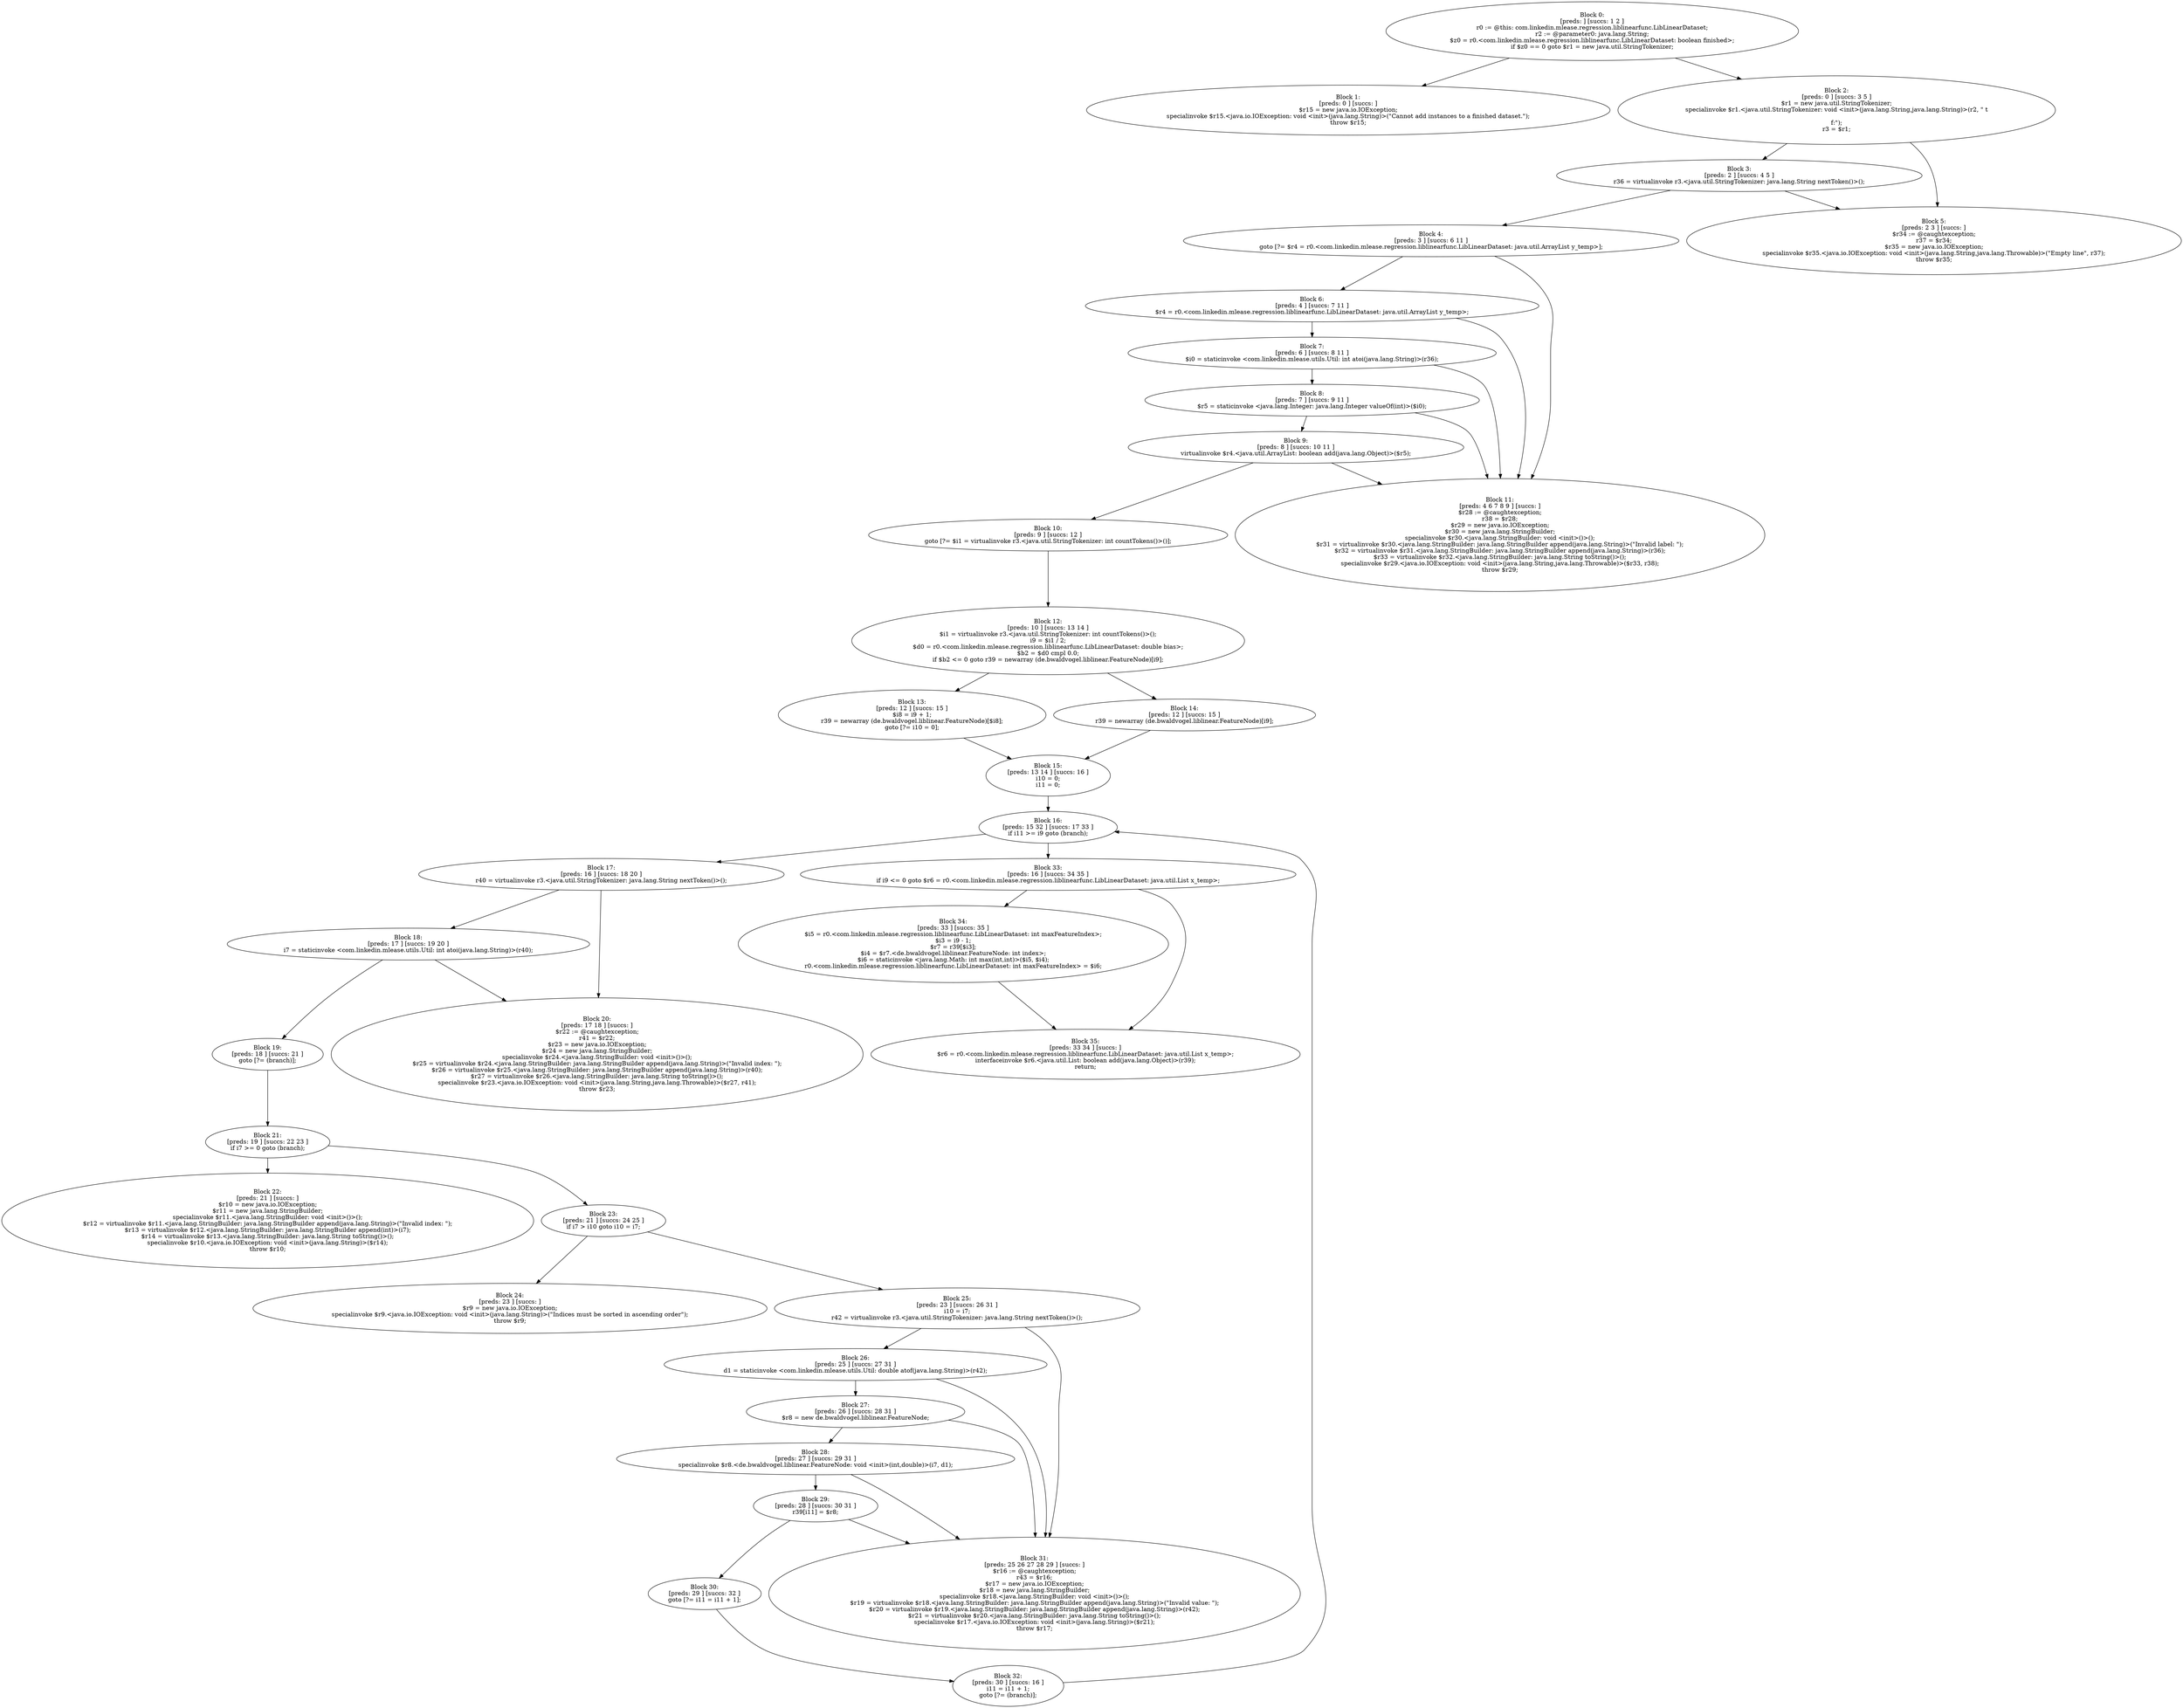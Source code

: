 digraph "unitGraph" {
    "Block 0:
[preds: ] [succs: 1 2 ]
r0 := @this: com.linkedin.mlease.regression.liblinearfunc.LibLinearDataset;
r2 := @parameter0: java.lang.String;
$z0 = r0.<com.linkedin.mlease.regression.liblinearfunc.LibLinearDataset: boolean finished>;
if $z0 == 0 goto $r1 = new java.util.StringTokenizer;
"
    "Block 1:
[preds: 0 ] [succs: ]
$r15 = new java.io.IOException;
specialinvoke $r15.<java.io.IOException: void <init>(java.lang.String)>(\"Cannot add instances to a finished dataset.\");
throw $r15;
"
    "Block 2:
[preds: 0 ] [succs: 3 5 ]
$r1 = new java.util.StringTokenizer;
specialinvoke $r1.<java.util.StringTokenizer: void <init>(java.lang.String,java.lang.String)>(r2, \" \t\n\r\f:\");
r3 = $r1;
"
    "Block 3:
[preds: 2 ] [succs: 4 5 ]
r36 = virtualinvoke r3.<java.util.StringTokenizer: java.lang.String nextToken()>();
"
    "Block 4:
[preds: 3 ] [succs: 6 11 ]
goto [?= $r4 = r0.<com.linkedin.mlease.regression.liblinearfunc.LibLinearDataset: java.util.ArrayList y_temp>];
"
    "Block 5:
[preds: 2 3 ] [succs: ]
$r34 := @caughtexception;
r37 = $r34;
$r35 = new java.io.IOException;
specialinvoke $r35.<java.io.IOException: void <init>(java.lang.String,java.lang.Throwable)>(\"Empty line\", r37);
throw $r35;
"
    "Block 6:
[preds: 4 ] [succs: 7 11 ]
$r4 = r0.<com.linkedin.mlease.regression.liblinearfunc.LibLinearDataset: java.util.ArrayList y_temp>;
"
    "Block 7:
[preds: 6 ] [succs: 8 11 ]
$i0 = staticinvoke <com.linkedin.mlease.utils.Util: int atoi(java.lang.String)>(r36);
"
    "Block 8:
[preds: 7 ] [succs: 9 11 ]
$r5 = staticinvoke <java.lang.Integer: java.lang.Integer valueOf(int)>($i0);
"
    "Block 9:
[preds: 8 ] [succs: 10 11 ]
virtualinvoke $r4.<java.util.ArrayList: boolean add(java.lang.Object)>($r5);
"
    "Block 10:
[preds: 9 ] [succs: 12 ]
goto [?= $i1 = virtualinvoke r3.<java.util.StringTokenizer: int countTokens()>()];
"
    "Block 11:
[preds: 4 6 7 8 9 ] [succs: ]
$r28 := @caughtexception;
r38 = $r28;
$r29 = new java.io.IOException;
$r30 = new java.lang.StringBuilder;
specialinvoke $r30.<java.lang.StringBuilder: void <init>()>();
$r31 = virtualinvoke $r30.<java.lang.StringBuilder: java.lang.StringBuilder append(java.lang.String)>(\"Invalid label: \");
$r32 = virtualinvoke $r31.<java.lang.StringBuilder: java.lang.StringBuilder append(java.lang.String)>(r36);
$r33 = virtualinvoke $r32.<java.lang.StringBuilder: java.lang.String toString()>();
specialinvoke $r29.<java.io.IOException: void <init>(java.lang.String,java.lang.Throwable)>($r33, r38);
throw $r29;
"
    "Block 12:
[preds: 10 ] [succs: 13 14 ]
$i1 = virtualinvoke r3.<java.util.StringTokenizer: int countTokens()>();
i9 = $i1 / 2;
$d0 = r0.<com.linkedin.mlease.regression.liblinearfunc.LibLinearDataset: double bias>;
$b2 = $d0 cmpl 0.0;
if $b2 <= 0 goto r39 = newarray (de.bwaldvogel.liblinear.FeatureNode)[i9];
"
    "Block 13:
[preds: 12 ] [succs: 15 ]
$i8 = i9 + 1;
r39 = newarray (de.bwaldvogel.liblinear.FeatureNode)[$i8];
goto [?= i10 = 0];
"
    "Block 14:
[preds: 12 ] [succs: 15 ]
r39 = newarray (de.bwaldvogel.liblinear.FeatureNode)[i9];
"
    "Block 15:
[preds: 13 14 ] [succs: 16 ]
i10 = 0;
i11 = 0;
"
    "Block 16:
[preds: 15 32 ] [succs: 17 33 ]
if i11 >= i9 goto (branch);
"
    "Block 17:
[preds: 16 ] [succs: 18 20 ]
r40 = virtualinvoke r3.<java.util.StringTokenizer: java.lang.String nextToken()>();
"
    "Block 18:
[preds: 17 ] [succs: 19 20 ]
i7 = staticinvoke <com.linkedin.mlease.utils.Util: int atoi(java.lang.String)>(r40);
"
    "Block 19:
[preds: 18 ] [succs: 21 ]
goto [?= (branch)];
"
    "Block 20:
[preds: 17 18 ] [succs: ]
$r22 := @caughtexception;
r41 = $r22;
$r23 = new java.io.IOException;
$r24 = new java.lang.StringBuilder;
specialinvoke $r24.<java.lang.StringBuilder: void <init>()>();
$r25 = virtualinvoke $r24.<java.lang.StringBuilder: java.lang.StringBuilder append(java.lang.String)>(\"Invalid index: \");
$r26 = virtualinvoke $r25.<java.lang.StringBuilder: java.lang.StringBuilder append(java.lang.String)>(r40);
$r27 = virtualinvoke $r26.<java.lang.StringBuilder: java.lang.String toString()>();
specialinvoke $r23.<java.io.IOException: void <init>(java.lang.String,java.lang.Throwable)>($r27, r41);
throw $r23;
"
    "Block 21:
[preds: 19 ] [succs: 22 23 ]
if i7 >= 0 goto (branch);
"
    "Block 22:
[preds: 21 ] [succs: ]
$r10 = new java.io.IOException;
$r11 = new java.lang.StringBuilder;
specialinvoke $r11.<java.lang.StringBuilder: void <init>()>();
$r12 = virtualinvoke $r11.<java.lang.StringBuilder: java.lang.StringBuilder append(java.lang.String)>(\"Invalid index: \");
$r13 = virtualinvoke $r12.<java.lang.StringBuilder: java.lang.StringBuilder append(int)>(i7);
$r14 = virtualinvoke $r13.<java.lang.StringBuilder: java.lang.String toString()>();
specialinvoke $r10.<java.io.IOException: void <init>(java.lang.String)>($r14);
throw $r10;
"
    "Block 23:
[preds: 21 ] [succs: 24 25 ]
if i7 > i10 goto i10 = i7;
"
    "Block 24:
[preds: 23 ] [succs: ]
$r9 = new java.io.IOException;
specialinvoke $r9.<java.io.IOException: void <init>(java.lang.String)>(\"Indices must be sorted in ascending order\");
throw $r9;
"
    "Block 25:
[preds: 23 ] [succs: 26 31 ]
i10 = i7;
r42 = virtualinvoke r3.<java.util.StringTokenizer: java.lang.String nextToken()>();
"
    "Block 26:
[preds: 25 ] [succs: 27 31 ]
d1 = staticinvoke <com.linkedin.mlease.utils.Util: double atof(java.lang.String)>(r42);
"
    "Block 27:
[preds: 26 ] [succs: 28 31 ]
$r8 = new de.bwaldvogel.liblinear.FeatureNode;
"
    "Block 28:
[preds: 27 ] [succs: 29 31 ]
specialinvoke $r8.<de.bwaldvogel.liblinear.FeatureNode: void <init>(int,double)>(i7, d1);
"
    "Block 29:
[preds: 28 ] [succs: 30 31 ]
r39[i11] = $r8;
"
    "Block 30:
[preds: 29 ] [succs: 32 ]
goto [?= i11 = i11 + 1];
"
    "Block 31:
[preds: 25 26 27 28 29 ] [succs: ]
$r16 := @caughtexception;
r43 = $r16;
$r17 = new java.io.IOException;
$r18 = new java.lang.StringBuilder;
specialinvoke $r18.<java.lang.StringBuilder: void <init>()>();
$r19 = virtualinvoke $r18.<java.lang.StringBuilder: java.lang.StringBuilder append(java.lang.String)>(\"Invalid value: \");
$r20 = virtualinvoke $r19.<java.lang.StringBuilder: java.lang.StringBuilder append(java.lang.String)>(r42);
$r21 = virtualinvoke $r20.<java.lang.StringBuilder: java.lang.String toString()>();
specialinvoke $r17.<java.io.IOException: void <init>(java.lang.String)>($r21);
throw $r17;
"
    "Block 32:
[preds: 30 ] [succs: 16 ]
i11 = i11 + 1;
goto [?= (branch)];
"
    "Block 33:
[preds: 16 ] [succs: 34 35 ]
if i9 <= 0 goto $r6 = r0.<com.linkedin.mlease.regression.liblinearfunc.LibLinearDataset: java.util.List x_temp>;
"
    "Block 34:
[preds: 33 ] [succs: 35 ]
$i5 = r0.<com.linkedin.mlease.regression.liblinearfunc.LibLinearDataset: int maxFeatureIndex>;
$i3 = i9 - 1;
$r7 = r39[$i3];
$i4 = $r7.<de.bwaldvogel.liblinear.FeatureNode: int index>;
$i6 = staticinvoke <java.lang.Math: int max(int,int)>($i5, $i4);
r0.<com.linkedin.mlease.regression.liblinearfunc.LibLinearDataset: int maxFeatureIndex> = $i6;
"
    "Block 35:
[preds: 33 34 ] [succs: ]
$r6 = r0.<com.linkedin.mlease.regression.liblinearfunc.LibLinearDataset: java.util.List x_temp>;
interfaceinvoke $r6.<java.util.List: boolean add(java.lang.Object)>(r39);
return;
"
    "Block 0:
[preds: ] [succs: 1 2 ]
r0 := @this: com.linkedin.mlease.regression.liblinearfunc.LibLinearDataset;
r2 := @parameter0: java.lang.String;
$z0 = r0.<com.linkedin.mlease.regression.liblinearfunc.LibLinearDataset: boolean finished>;
if $z0 == 0 goto $r1 = new java.util.StringTokenizer;
"->"Block 1:
[preds: 0 ] [succs: ]
$r15 = new java.io.IOException;
specialinvoke $r15.<java.io.IOException: void <init>(java.lang.String)>(\"Cannot add instances to a finished dataset.\");
throw $r15;
";
    "Block 0:
[preds: ] [succs: 1 2 ]
r0 := @this: com.linkedin.mlease.regression.liblinearfunc.LibLinearDataset;
r2 := @parameter0: java.lang.String;
$z0 = r0.<com.linkedin.mlease.regression.liblinearfunc.LibLinearDataset: boolean finished>;
if $z0 == 0 goto $r1 = new java.util.StringTokenizer;
"->"Block 2:
[preds: 0 ] [succs: 3 5 ]
$r1 = new java.util.StringTokenizer;
specialinvoke $r1.<java.util.StringTokenizer: void <init>(java.lang.String,java.lang.String)>(r2, \" \t\n\r\f:\");
r3 = $r1;
";
    "Block 2:
[preds: 0 ] [succs: 3 5 ]
$r1 = new java.util.StringTokenizer;
specialinvoke $r1.<java.util.StringTokenizer: void <init>(java.lang.String,java.lang.String)>(r2, \" \t\n\r\f:\");
r3 = $r1;
"->"Block 3:
[preds: 2 ] [succs: 4 5 ]
r36 = virtualinvoke r3.<java.util.StringTokenizer: java.lang.String nextToken()>();
";
    "Block 2:
[preds: 0 ] [succs: 3 5 ]
$r1 = new java.util.StringTokenizer;
specialinvoke $r1.<java.util.StringTokenizer: void <init>(java.lang.String,java.lang.String)>(r2, \" \t\n\r\f:\");
r3 = $r1;
"->"Block 5:
[preds: 2 3 ] [succs: ]
$r34 := @caughtexception;
r37 = $r34;
$r35 = new java.io.IOException;
specialinvoke $r35.<java.io.IOException: void <init>(java.lang.String,java.lang.Throwable)>(\"Empty line\", r37);
throw $r35;
";
    "Block 3:
[preds: 2 ] [succs: 4 5 ]
r36 = virtualinvoke r3.<java.util.StringTokenizer: java.lang.String nextToken()>();
"->"Block 4:
[preds: 3 ] [succs: 6 11 ]
goto [?= $r4 = r0.<com.linkedin.mlease.regression.liblinearfunc.LibLinearDataset: java.util.ArrayList y_temp>];
";
    "Block 3:
[preds: 2 ] [succs: 4 5 ]
r36 = virtualinvoke r3.<java.util.StringTokenizer: java.lang.String nextToken()>();
"->"Block 5:
[preds: 2 3 ] [succs: ]
$r34 := @caughtexception;
r37 = $r34;
$r35 = new java.io.IOException;
specialinvoke $r35.<java.io.IOException: void <init>(java.lang.String,java.lang.Throwable)>(\"Empty line\", r37);
throw $r35;
";
    "Block 4:
[preds: 3 ] [succs: 6 11 ]
goto [?= $r4 = r0.<com.linkedin.mlease.regression.liblinearfunc.LibLinearDataset: java.util.ArrayList y_temp>];
"->"Block 6:
[preds: 4 ] [succs: 7 11 ]
$r4 = r0.<com.linkedin.mlease.regression.liblinearfunc.LibLinearDataset: java.util.ArrayList y_temp>;
";
    "Block 4:
[preds: 3 ] [succs: 6 11 ]
goto [?= $r4 = r0.<com.linkedin.mlease.regression.liblinearfunc.LibLinearDataset: java.util.ArrayList y_temp>];
"->"Block 11:
[preds: 4 6 7 8 9 ] [succs: ]
$r28 := @caughtexception;
r38 = $r28;
$r29 = new java.io.IOException;
$r30 = new java.lang.StringBuilder;
specialinvoke $r30.<java.lang.StringBuilder: void <init>()>();
$r31 = virtualinvoke $r30.<java.lang.StringBuilder: java.lang.StringBuilder append(java.lang.String)>(\"Invalid label: \");
$r32 = virtualinvoke $r31.<java.lang.StringBuilder: java.lang.StringBuilder append(java.lang.String)>(r36);
$r33 = virtualinvoke $r32.<java.lang.StringBuilder: java.lang.String toString()>();
specialinvoke $r29.<java.io.IOException: void <init>(java.lang.String,java.lang.Throwable)>($r33, r38);
throw $r29;
";
    "Block 6:
[preds: 4 ] [succs: 7 11 ]
$r4 = r0.<com.linkedin.mlease.regression.liblinearfunc.LibLinearDataset: java.util.ArrayList y_temp>;
"->"Block 7:
[preds: 6 ] [succs: 8 11 ]
$i0 = staticinvoke <com.linkedin.mlease.utils.Util: int atoi(java.lang.String)>(r36);
";
    "Block 6:
[preds: 4 ] [succs: 7 11 ]
$r4 = r0.<com.linkedin.mlease.regression.liblinearfunc.LibLinearDataset: java.util.ArrayList y_temp>;
"->"Block 11:
[preds: 4 6 7 8 9 ] [succs: ]
$r28 := @caughtexception;
r38 = $r28;
$r29 = new java.io.IOException;
$r30 = new java.lang.StringBuilder;
specialinvoke $r30.<java.lang.StringBuilder: void <init>()>();
$r31 = virtualinvoke $r30.<java.lang.StringBuilder: java.lang.StringBuilder append(java.lang.String)>(\"Invalid label: \");
$r32 = virtualinvoke $r31.<java.lang.StringBuilder: java.lang.StringBuilder append(java.lang.String)>(r36);
$r33 = virtualinvoke $r32.<java.lang.StringBuilder: java.lang.String toString()>();
specialinvoke $r29.<java.io.IOException: void <init>(java.lang.String,java.lang.Throwable)>($r33, r38);
throw $r29;
";
    "Block 7:
[preds: 6 ] [succs: 8 11 ]
$i0 = staticinvoke <com.linkedin.mlease.utils.Util: int atoi(java.lang.String)>(r36);
"->"Block 8:
[preds: 7 ] [succs: 9 11 ]
$r5 = staticinvoke <java.lang.Integer: java.lang.Integer valueOf(int)>($i0);
";
    "Block 7:
[preds: 6 ] [succs: 8 11 ]
$i0 = staticinvoke <com.linkedin.mlease.utils.Util: int atoi(java.lang.String)>(r36);
"->"Block 11:
[preds: 4 6 7 8 9 ] [succs: ]
$r28 := @caughtexception;
r38 = $r28;
$r29 = new java.io.IOException;
$r30 = new java.lang.StringBuilder;
specialinvoke $r30.<java.lang.StringBuilder: void <init>()>();
$r31 = virtualinvoke $r30.<java.lang.StringBuilder: java.lang.StringBuilder append(java.lang.String)>(\"Invalid label: \");
$r32 = virtualinvoke $r31.<java.lang.StringBuilder: java.lang.StringBuilder append(java.lang.String)>(r36);
$r33 = virtualinvoke $r32.<java.lang.StringBuilder: java.lang.String toString()>();
specialinvoke $r29.<java.io.IOException: void <init>(java.lang.String,java.lang.Throwable)>($r33, r38);
throw $r29;
";
    "Block 8:
[preds: 7 ] [succs: 9 11 ]
$r5 = staticinvoke <java.lang.Integer: java.lang.Integer valueOf(int)>($i0);
"->"Block 9:
[preds: 8 ] [succs: 10 11 ]
virtualinvoke $r4.<java.util.ArrayList: boolean add(java.lang.Object)>($r5);
";
    "Block 8:
[preds: 7 ] [succs: 9 11 ]
$r5 = staticinvoke <java.lang.Integer: java.lang.Integer valueOf(int)>($i0);
"->"Block 11:
[preds: 4 6 7 8 9 ] [succs: ]
$r28 := @caughtexception;
r38 = $r28;
$r29 = new java.io.IOException;
$r30 = new java.lang.StringBuilder;
specialinvoke $r30.<java.lang.StringBuilder: void <init>()>();
$r31 = virtualinvoke $r30.<java.lang.StringBuilder: java.lang.StringBuilder append(java.lang.String)>(\"Invalid label: \");
$r32 = virtualinvoke $r31.<java.lang.StringBuilder: java.lang.StringBuilder append(java.lang.String)>(r36);
$r33 = virtualinvoke $r32.<java.lang.StringBuilder: java.lang.String toString()>();
specialinvoke $r29.<java.io.IOException: void <init>(java.lang.String,java.lang.Throwable)>($r33, r38);
throw $r29;
";
    "Block 9:
[preds: 8 ] [succs: 10 11 ]
virtualinvoke $r4.<java.util.ArrayList: boolean add(java.lang.Object)>($r5);
"->"Block 10:
[preds: 9 ] [succs: 12 ]
goto [?= $i1 = virtualinvoke r3.<java.util.StringTokenizer: int countTokens()>()];
";
    "Block 9:
[preds: 8 ] [succs: 10 11 ]
virtualinvoke $r4.<java.util.ArrayList: boolean add(java.lang.Object)>($r5);
"->"Block 11:
[preds: 4 6 7 8 9 ] [succs: ]
$r28 := @caughtexception;
r38 = $r28;
$r29 = new java.io.IOException;
$r30 = new java.lang.StringBuilder;
specialinvoke $r30.<java.lang.StringBuilder: void <init>()>();
$r31 = virtualinvoke $r30.<java.lang.StringBuilder: java.lang.StringBuilder append(java.lang.String)>(\"Invalid label: \");
$r32 = virtualinvoke $r31.<java.lang.StringBuilder: java.lang.StringBuilder append(java.lang.String)>(r36);
$r33 = virtualinvoke $r32.<java.lang.StringBuilder: java.lang.String toString()>();
specialinvoke $r29.<java.io.IOException: void <init>(java.lang.String,java.lang.Throwable)>($r33, r38);
throw $r29;
";
    "Block 10:
[preds: 9 ] [succs: 12 ]
goto [?= $i1 = virtualinvoke r3.<java.util.StringTokenizer: int countTokens()>()];
"->"Block 12:
[preds: 10 ] [succs: 13 14 ]
$i1 = virtualinvoke r3.<java.util.StringTokenizer: int countTokens()>();
i9 = $i1 / 2;
$d0 = r0.<com.linkedin.mlease.regression.liblinearfunc.LibLinearDataset: double bias>;
$b2 = $d0 cmpl 0.0;
if $b2 <= 0 goto r39 = newarray (de.bwaldvogel.liblinear.FeatureNode)[i9];
";
    "Block 12:
[preds: 10 ] [succs: 13 14 ]
$i1 = virtualinvoke r3.<java.util.StringTokenizer: int countTokens()>();
i9 = $i1 / 2;
$d0 = r0.<com.linkedin.mlease.regression.liblinearfunc.LibLinearDataset: double bias>;
$b2 = $d0 cmpl 0.0;
if $b2 <= 0 goto r39 = newarray (de.bwaldvogel.liblinear.FeatureNode)[i9];
"->"Block 13:
[preds: 12 ] [succs: 15 ]
$i8 = i9 + 1;
r39 = newarray (de.bwaldvogel.liblinear.FeatureNode)[$i8];
goto [?= i10 = 0];
";
    "Block 12:
[preds: 10 ] [succs: 13 14 ]
$i1 = virtualinvoke r3.<java.util.StringTokenizer: int countTokens()>();
i9 = $i1 / 2;
$d0 = r0.<com.linkedin.mlease.regression.liblinearfunc.LibLinearDataset: double bias>;
$b2 = $d0 cmpl 0.0;
if $b2 <= 0 goto r39 = newarray (de.bwaldvogel.liblinear.FeatureNode)[i9];
"->"Block 14:
[preds: 12 ] [succs: 15 ]
r39 = newarray (de.bwaldvogel.liblinear.FeatureNode)[i9];
";
    "Block 13:
[preds: 12 ] [succs: 15 ]
$i8 = i9 + 1;
r39 = newarray (de.bwaldvogel.liblinear.FeatureNode)[$i8];
goto [?= i10 = 0];
"->"Block 15:
[preds: 13 14 ] [succs: 16 ]
i10 = 0;
i11 = 0;
";
    "Block 14:
[preds: 12 ] [succs: 15 ]
r39 = newarray (de.bwaldvogel.liblinear.FeatureNode)[i9];
"->"Block 15:
[preds: 13 14 ] [succs: 16 ]
i10 = 0;
i11 = 0;
";
    "Block 15:
[preds: 13 14 ] [succs: 16 ]
i10 = 0;
i11 = 0;
"->"Block 16:
[preds: 15 32 ] [succs: 17 33 ]
if i11 >= i9 goto (branch);
";
    "Block 16:
[preds: 15 32 ] [succs: 17 33 ]
if i11 >= i9 goto (branch);
"->"Block 17:
[preds: 16 ] [succs: 18 20 ]
r40 = virtualinvoke r3.<java.util.StringTokenizer: java.lang.String nextToken()>();
";
    "Block 16:
[preds: 15 32 ] [succs: 17 33 ]
if i11 >= i9 goto (branch);
"->"Block 33:
[preds: 16 ] [succs: 34 35 ]
if i9 <= 0 goto $r6 = r0.<com.linkedin.mlease.regression.liblinearfunc.LibLinearDataset: java.util.List x_temp>;
";
    "Block 17:
[preds: 16 ] [succs: 18 20 ]
r40 = virtualinvoke r3.<java.util.StringTokenizer: java.lang.String nextToken()>();
"->"Block 18:
[preds: 17 ] [succs: 19 20 ]
i7 = staticinvoke <com.linkedin.mlease.utils.Util: int atoi(java.lang.String)>(r40);
";
    "Block 17:
[preds: 16 ] [succs: 18 20 ]
r40 = virtualinvoke r3.<java.util.StringTokenizer: java.lang.String nextToken()>();
"->"Block 20:
[preds: 17 18 ] [succs: ]
$r22 := @caughtexception;
r41 = $r22;
$r23 = new java.io.IOException;
$r24 = new java.lang.StringBuilder;
specialinvoke $r24.<java.lang.StringBuilder: void <init>()>();
$r25 = virtualinvoke $r24.<java.lang.StringBuilder: java.lang.StringBuilder append(java.lang.String)>(\"Invalid index: \");
$r26 = virtualinvoke $r25.<java.lang.StringBuilder: java.lang.StringBuilder append(java.lang.String)>(r40);
$r27 = virtualinvoke $r26.<java.lang.StringBuilder: java.lang.String toString()>();
specialinvoke $r23.<java.io.IOException: void <init>(java.lang.String,java.lang.Throwable)>($r27, r41);
throw $r23;
";
    "Block 18:
[preds: 17 ] [succs: 19 20 ]
i7 = staticinvoke <com.linkedin.mlease.utils.Util: int atoi(java.lang.String)>(r40);
"->"Block 19:
[preds: 18 ] [succs: 21 ]
goto [?= (branch)];
";
    "Block 18:
[preds: 17 ] [succs: 19 20 ]
i7 = staticinvoke <com.linkedin.mlease.utils.Util: int atoi(java.lang.String)>(r40);
"->"Block 20:
[preds: 17 18 ] [succs: ]
$r22 := @caughtexception;
r41 = $r22;
$r23 = new java.io.IOException;
$r24 = new java.lang.StringBuilder;
specialinvoke $r24.<java.lang.StringBuilder: void <init>()>();
$r25 = virtualinvoke $r24.<java.lang.StringBuilder: java.lang.StringBuilder append(java.lang.String)>(\"Invalid index: \");
$r26 = virtualinvoke $r25.<java.lang.StringBuilder: java.lang.StringBuilder append(java.lang.String)>(r40);
$r27 = virtualinvoke $r26.<java.lang.StringBuilder: java.lang.String toString()>();
specialinvoke $r23.<java.io.IOException: void <init>(java.lang.String,java.lang.Throwable)>($r27, r41);
throw $r23;
";
    "Block 19:
[preds: 18 ] [succs: 21 ]
goto [?= (branch)];
"->"Block 21:
[preds: 19 ] [succs: 22 23 ]
if i7 >= 0 goto (branch);
";
    "Block 21:
[preds: 19 ] [succs: 22 23 ]
if i7 >= 0 goto (branch);
"->"Block 22:
[preds: 21 ] [succs: ]
$r10 = new java.io.IOException;
$r11 = new java.lang.StringBuilder;
specialinvoke $r11.<java.lang.StringBuilder: void <init>()>();
$r12 = virtualinvoke $r11.<java.lang.StringBuilder: java.lang.StringBuilder append(java.lang.String)>(\"Invalid index: \");
$r13 = virtualinvoke $r12.<java.lang.StringBuilder: java.lang.StringBuilder append(int)>(i7);
$r14 = virtualinvoke $r13.<java.lang.StringBuilder: java.lang.String toString()>();
specialinvoke $r10.<java.io.IOException: void <init>(java.lang.String)>($r14);
throw $r10;
";
    "Block 21:
[preds: 19 ] [succs: 22 23 ]
if i7 >= 0 goto (branch);
"->"Block 23:
[preds: 21 ] [succs: 24 25 ]
if i7 > i10 goto i10 = i7;
";
    "Block 23:
[preds: 21 ] [succs: 24 25 ]
if i7 > i10 goto i10 = i7;
"->"Block 24:
[preds: 23 ] [succs: ]
$r9 = new java.io.IOException;
specialinvoke $r9.<java.io.IOException: void <init>(java.lang.String)>(\"Indices must be sorted in ascending order\");
throw $r9;
";
    "Block 23:
[preds: 21 ] [succs: 24 25 ]
if i7 > i10 goto i10 = i7;
"->"Block 25:
[preds: 23 ] [succs: 26 31 ]
i10 = i7;
r42 = virtualinvoke r3.<java.util.StringTokenizer: java.lang.String nextToken()>();
";
    "Block 25:
[preds: 23 ] [succs: 26 31 ]
i10 = i7;
r42 = virtualinvoke r3.<java.util.StringTokenizer: java.lang.String nextToken()>();
"->"Block 26:
[preds: 25 ] [succs: 27 31 ]
d1 = staticinvoke <com.linkedin.mlease.utils.Util: double atof(java.lang.String)>(r42);
";
    "Block 25:
[preds: 23 ] [succs: 26 31 ]
i10 = i7;
r42 = virtualinvoke r3.<java.util.StringTokenizer: java.lang.String nextToken()>();
"->"Block 31:
[preds: 25 26 27 28 29 ] [succs: ]
$r16 := @caughtexception;
r43 = $r16;
$r17 = new java.io.IOException;
$r18 = new java.lang.StringBuilder;
specialinvoke $r18.<java.lang.StringBuilder: void <init>()>();
$r19 = virtualinvoke $r18.<java.lang.StringBuilder: java.lang.StringBuilder append(java.lang.String)>(\"Invalid value: \");
$r20 = virtualinvoke $r19.<java.lang.StringBuilder: java.lang.StringBuilder append(java.lang.String)>(r42);
$r21 = virtualinvoke $r20.<java.lang.StringBuilder: java.lang.String toString()>();
specialinvoke $r17.<java.io.IOException: void <init>(java.lang.String)>($r21);
throw $r17;
";
    "Block 26:
[preds: 25 ] [succs: 27 31 ]
d1 = staticinvoke <com.linkedin.mlease.utils.Util: double atof(java.lang.String)>(r42);
"->"Block 27:
[preds: 26 ] [succs: 28 31 ]
$r8 = new de.bwaldvogel.liblinear.FeatureNode;
";
    "Block 26:
[preds: 25 ] [succs: 27 31 ]
d1 = staticinvoke <com.linkedin.mlease.utils.Util: double atof(java.lang.String)>(r42);
"->"Block 31:
[preds: 25 26 27 28 29 ] [succs: ]
$r16 := @caughtexception;
r43 = $r16;
$r17 = new java.io.IOException;
$r18 = new java.lang.StringBuilder;
specialinvoke $r18.<java.lang.StringBuilder: void <init>()>();
$r19 = virtualinvoke $r18.<java.lang.StringBuilder: java.lang.StringBuilder append(java.lang.String)>(\"Invalid value: \");
$r20 = virtualinvoke $r19.<java.lang.StringBuilder: java.lang.StringBuilder append(java.lang.String)>(r42);
$r21 = virtualinvoke $r20.<java.lang.StringBuilder: java.lang.String toString()>();
specialinvoke $r17.<java.io.IOException: void <init>(java.lang.String)>($r21);
throw $r17;
";
    "Block 27:
[preds: 26 ] [succs: 28 31 ]
$r8 = new de.bwaldvogel.liblinear.FeatureNode;
"->"Block 28:
[preds: 27 ] [succs: 29 31 ]
specialinvoke $r8.<de.bwaldvogel.liblinear.FeatureNode: void <init>(int,double)>(i7, d1);
";
    "Block 27:
[preds: 26 ] [succs: 28 31 ]
$r8 = new de.bwaldvogel.liblinear.FeatureNode;
"->"Block 31:
[preds: 25 26 27 28 29 ] [succs: ]
$r16 := @caughtexception;
r43 = $r16;
$r17 = new java.io.IOException;
$r18 = new java.lang.StringBuilder;
specialinvoke $r18.<java.lang.StringBuilder: void <init>()>();
$r19 = virtualinvoke $r18.<java.lang.StringBuilder: java.lang.StringBuilder append(java.lang.String)>(\"Invalid value: \");
$r20 = virtualinvoke $r19.<java.lang.StringBuilder: java.lang.StringBuilder append(java.lang.String)>(r42);
$r21 = virtualinvoke $r20.<java.lang.StringBuilder: java.lang.String toString()>();
specialinvoke $r17.<java.io.IOException: void <init>(java.lang.String)>($r21);
throw $r17;
";
    "Block 28:
[preds: 27 ] [succs: 29 31 ]
specialinvoke $r8.<de.bwaldvogel.liblinear.FeatureNode: void <init>(int,double)>(i7, d1);
"->"Block 29:
[preds: 28 ] [succs: 30 31 ]
r39[i11] = $r8;
";
    "Block 28:
[preds: 27 ] [succs: 29 31 ]
specialinvoke $r8.<de.bwaldvogel.liblinear.FeatureNode: void <init>(int,double)>(i7, d1);
"->"Block 31:
[preds: 25 26 27 28 29 ] [succs: ]
$r16 := @caughtexception;
r43 = $r16;
$r17 = new java.io.IOException;
$r18 = new java.lang.StringBuilder;
specialinvoke $r18.<java.lang.StringBuilder: void <init>()>();
$r19 = virtualinvoke $r18.<java.lang.StringBuilder: java.lang.StringBuilder append(java.lang.String)>(\"Invalid value: \");
$r20 = virtualinvoke $r19.<java.lang.StringBuilder: java.lang.StringBuilder append(java.lang.String)>(r42);
$r21 = virtualinvoke $r20.<java.lang.StringBuilder: java.lang.String toString()>();
specialinvoke $r17.<java.io.IOException: void <init>(java.lang.String)>($r21);
throw $r17;
";
    "Block 29:
[preds: 28 ] [succs: 30 31 ]
r39[i11] = $r8;
"->"Block 30:
[preds: 29 ] [succs: 32 ]
goto [?= i11 = i11 + 1];
";
    "Block 29:
[preds: 28 ] [succs: 30 31 ]
r39[i11] = $r8;
"->"Block 31:
[preds: 25 26 27 28 29 ] [succs: ]
$r16 := @caughtexception;
r43 = $r16;
$r17 = new java.io.IOException;
$r18 = new java.lang.StringBuilder;
specialinvoke $r18.<java.lang.StringBuilder: void <init>()>();
$r19 = virtualinvoke $r18.<java.lang.StringBuilder: java.lang.StringBuilder append(java.lang.String)>(\"Invalid value: \");
$r20 = virtualinvoke $r19.<java.lang.StringBuilder: java.lang.StringBuilder append(java.lang.String)>(r42);
$r21 = virtualinvoke $r20.<java.lang.StringBuilder: java.lang.String toString()>();
specialinvoke $r17.<java.io.IOException: void <init>(java.lang.String)>($r21);
throw $r17;
";
    "Block 30:
[preds: 29 ] [succs: 32 ]
goto [?= i11 = i11 + 1];
"->"Block 32:
[preds: 30 ] [succs: 16 ]
i11 = i11 + 1;
goto [?= (branch)];
";
    "Block 32:
[preds: 30 ] [succs: 16 ]
i11 = i11 + 1;
goto [?= (branch)];
"->"Block 16:
[preds: 15 32 ] [succs: 17 33 ]
if i11 >= i9 goto (branch);
";
    "Block 33:
[preds: 16 ] [succs: 34 35 ]
if i9 <= 0 goto $r6 = r0.<com.linkedin.mlease.regression.liblinearfunc.LibLinearDataset: java.util.List x_temp>;
"->"Block 34:
[preds: 33 ] [succs: 35 ]
$i5 = r0.<com.linkedin.mlease.regression.liblinearfunc.LibLinearDataset: int maxFeatureIndex>;
$i3 = i9 - 1;
$r7 = r39[$i3];
$i4 = $r7.<de.bwaldvogel.liblinear.FeatureNode: int index>;
$i6 = staticinvoke <java.lang.Math: int max(int,int)>($i5, $i4);
r0.<com.linkedin.mlease.regression.liblinearfunc.LibLinearDataset: int maxFeatureIndex> = $i6;
";
    "Block 33:
[preds: 16 ] [succs: 34 35 ]
if i9 <= 0 goto $r6 = r0.<com.linkedin.mlease.regression.liblinearfunc.LibLinearDataset: java.util.List x_temp>;
"->"Block 35:
[preds: 33 34 ] [succs: ]
$r6 = r0.<com.linkedin.mlease.regression.liblinearfunc.LibLinearDataset: java.util.List x_temp>;
interfaceinvoke $r6.<java.util.List: boolean add(java.lang.Object)>(r39);
return;
";
    "Block 34:
[preds: 33 ] [succs: 35 ]
$i5 = r0.<com.linkedin.mlease.regression.liblinearfunc.LibLinearDataset: int maxFeatureIndex>;
$i3 = i9 - 1;
$r7 = r39[$i3];
$i4 = $r7.<de.bwaldvogel.liblinear.FeatureNode: int index>;
$i6 = staticinvoke <java.lang.Math: int max(int,int)>($i5, $i4);
r0.<com.linkedin.mlease.regression.liblinearfunc.LibLinearDataset: int maxFeatureIndex> = $i6;
"->"Block 35:
[preds: 33 34 ] [succs: ]
$r6 = r0.<com.linkedin.mlease.regression.liblinearfunc.LibLinearDataset: java.util.List x_temp>;
interfaceinvoke $r6.<java.util.List: boolean add(java.lang.Object)>(r39);
return;
";
}

